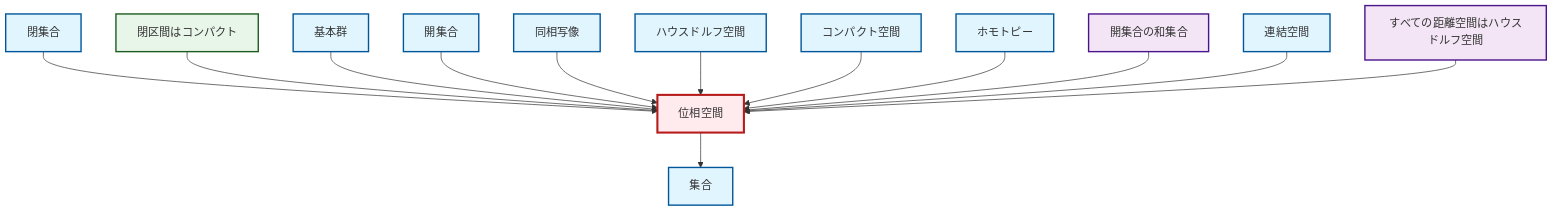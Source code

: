 graph TD
    classDef definition fill:#e1f5fe,stroke:#01579b,stroke-width:2px
    classDef theorem fill:#f3e5f5,stroke:#4a148c,stroke-width:2px
    classDef axiom fill:#fff3e0,stroke:#e65100,stroke-width:2px
    classDef example fill:#e8f5e9,stroke:#1b5e20,stroke-width:2px
    classDef current fill:#ffebee,stroke:#b71c1c,stroke-width:3px
    def-open-set["開集合"]:::definition
    def-compact["コンパクト空間"]:::definition
    ex-closed-interval-compact["閉区間はコンパクト"]:::example
    def-set["集合"]:::definition
    def-topological-space["位相空間"]:::definition
    thm-union-open-sets["開集合の和集合"]:::theorem
    def-closed-set["閉集合"]:::definition
    def-fundamental-group["基本群"]:::definition
    thm-metric-hausdorff["すべての距離空間はハウスドルフ空間"]:::theorem
    def-hausdorff["ハウスドルフ空間"]:::definition
    def-homotopy["ホモトピー"]:::definition
    def-connected["連結空間"]:::definition
    def-homeomorphism["同相写像"]:::definition
    def-closed-set --> def-topological-space
    def-topological-space --> def-set
    ex-closed-interval-compact --> def-topological-space
    def-fundamental-group --> def-topological-space
    def-open-set --> def-topological-space
    def-homeomorphism --> def-topological-space
    def-hausdorff --> def-topological-space
    def-compact --> def-topological-space
    def-homotopy --> def-topological-space
    thm-union-open-sets --> def-topological-space
    def-connected --> def-topological-space
    thm-metric-hausdorff --> def-topological-space
    class def-topological-space current